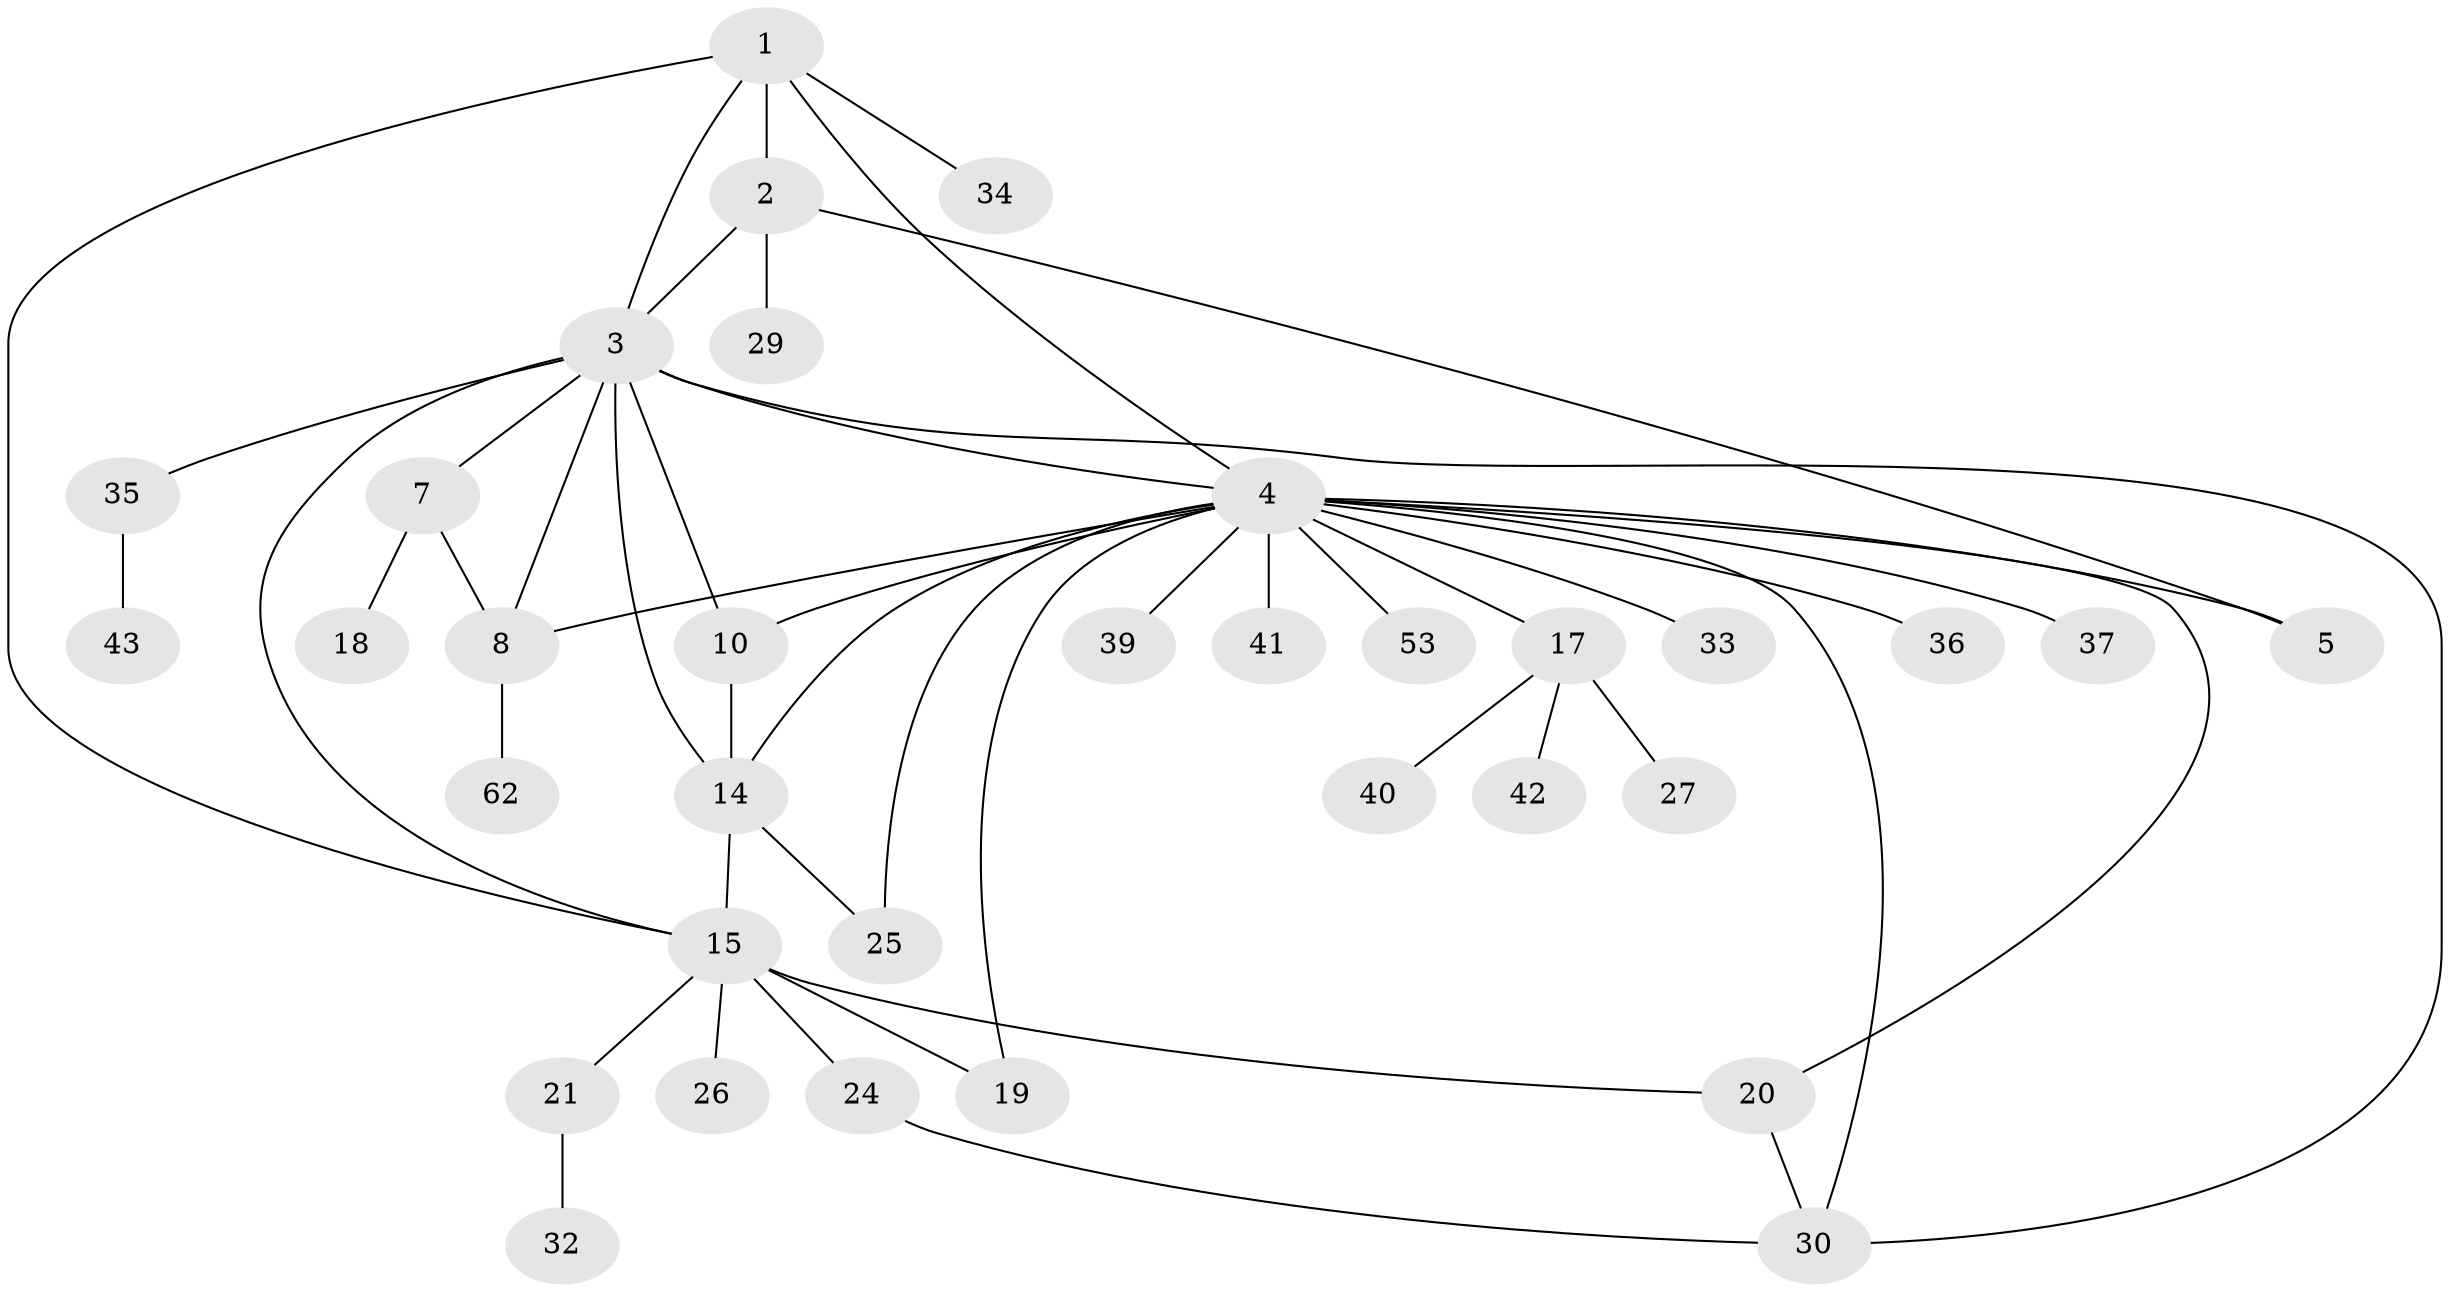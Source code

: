 // original degree distribution, {7: 0.028985507246376812, 4: 0.08695652173913043, 8: 0.043478260869565216, 3: 0.07246376811594203, 12: 0.014492753623188406, 6: 0.014492753623188406, 5: 0.028985507246376812, 10: 0.014492753623188406, 2: 0.15942028985507245, 1: 0.5362318840579711}
// Generated by graph-tools (version 1.1) at 2025/16/03/09/25 04:16:07]
// undirected, 34 vertices, 49 edges
graph export_dot {
graph [start="1"]
  node [color=gray90,style=filled];
  1 [super="+22+38"];
  2;
  3 [super="+52+9"];
  4 [super="+23+6+48"];
  5;
  7 [super="+67"];
  8;
  10 [super="+16"];
  14;
  15 [super="+45+69"];
  17 [super="+60"];
  18;
  19;
  20;
  21;
  24 [super="+31"];
  25 [super="+47"];
  26;
  27;
  29 [super="+57+46"];
  30 [super="+58+50"];
  32;
  33;
  34;
  35;
  36;
  37;
  39;
  40;
  41 [super="+44"];
  42;
  43;
  53;
  62;
  1 -- 2;
  1 -- 3;
  1 -- 15;
  1 -- 34;
  1 -- 4;
  2 -- 3;
  2 -- 5;
  2 -- 29;
  3 -- 4;
  3 -- 35;
  3 -- 7;
  3 -- 8;
  3 -- 10;
  3 -- 14;
  3 -- 15;
  3 -- 30;
  4 -- 5 [weight=2];
  4 -- 8;
  4 -- 14;
  4 -- 37;
  4 -- 53;
  4 -- 33;
  4 -- 36;
  4 -- 39;
  4 -- 41;
  4 -- 10 [weight=2];
  4 -- 17;
  4 -- 19;
  4 -- 20;
  4 -- 25;
  4 -- 30;
  7 -- 8;
  7 -- 18;
  8 -- 62;
  10 -- 14;
  14 -- 15;
  14 -- 25;
  15 -- 19;
  15 -- 20;
  15 -- 21;
  15 -- 24;
  15 -- 26;
  17 -- 27;
  17 -- 40;
  17 -- 42;
  20 -- 30;
  21 -- 32;
  24 -- 30;
  35 -- 43;
}
